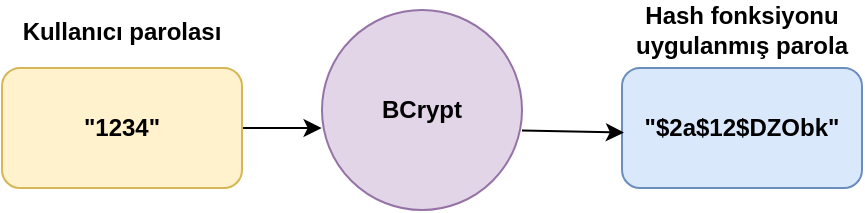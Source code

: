 <mxfile version="21.2.9" type="device">
  <diagram name="Sayfa -1" id="P2G3-NsJYTs9bJU3xhpn">
    <mxGraphModel dx="175" dy="92" grid="1" gridSize="10" guides="1" tooltips="1" connect="1" arrows="1" fold="1" page="1" pageScale="1" pageWidth="827" pageHeight="1169" math="0" shadow="0">
      <root>
        <mxCell id="0" />
        <mxCell id="1" parent="0" />
        <mxCell id="xpo2y4l-4NO9ecdlenUU-10" style="edgeStyle=orthogonalEdgeStyle;rounded=0;orthogonalLoop=1;jettySize=auto;html=1;entryX=-0.002;entryY=0.59;entryDx=0;entryDy=0;entryPerimeter=0;" edge="1" parent="1" source="xpo2y4l-4NO9ecdlenUU-1" target="xpo2y4l-4NO9ecdlenUU-5">
          <mxGeometry relative="1" as="geometry" />
        </mxCell>
        <mxCell id="xpo2y4l-4NO9ecdlenUU-1" value="&quot;1234&quot;" style="rounded=1;whiteSpace=wrap;html=1;fillColor=#fff2cc;strokeColor=#d6b656;fontStyle=1" vertex="1" parent="1">
          <mxGeometry x="270" y="199" width="120" height="60" as="geometry" />
        </mxCell>
        <mxCell id="xpo2y4l-4NO9ecdlenUU-4" value="&quot;$2a$12$DZObk&quot;" style="rounded=1;whiteSpace=wrap;html=1;fillColor=#dae8fc;strokeColor=#6c8ebf;fontStyle=1" vertex="1" parent="1">
          <mxGeometry x="580" y="199" width="120" height="60" as="geometry" />
        </mxCell>
        <mxCell id="xpo2y4l-4NO9ecdlenUU-5" value="BCrypt" style="ellipse;whiteSpace=wrap;html=1;aspect=fixed;fillColor=#e1d5e7;strokeColor=#9673a6;fontStyle=1" vertex="1" parent="1">
          <mxGeometry x="430" y="170" width="100" height="100" as="geometry" />
        </mxCell>
        <mxCell id="xpo2y4l-4NO9ecdlenUU-6" value="Kullanıcı parolası" style="text;html=1;strokeColor=none;fillColor=none;align=center;verticalAlign=middle;whiteSpace=wrap;rounded=0;fontStyle=1" vertex="1" parent="1">
          <mxGeometry x="275" y="166" width="110" height="30" as="geometry" />
        </mxCell>
        <mxCell id="xpo2y4l-4NO9ecdlenUU-7" value="Hash fonksiyonu uygulanmış parola" style="text;html=1;strokeColor=none;fillColor=none;align=center;verticalAlign=middle;whiteSpace=wrap;rounded=0;fontStyle=1" vertex="1" parent="1">
          <mxGeometry x="585" y="165" width="110" height="30" as="geometry" />
        </mxCell>
        <mxCell id="xpo2y4l-4NO9ecdlenUU-11" style="edgeStyle=orthogonalEdgeStyle;rounded=0;orthogonalLoop=1;jettySize=auto;html=1;entryX=0.008;entryY=0.538;entryDx=0;entryDy=0;entryPerimeter=0;" edge="1" parent="1" target="xpo2y4l-4NO9ecdlenUU-4">
          <mxGeometry relative="1" as="geometry">
            <mxPoint x="530" y="230.24" as="sourcePoint" />
            <mxPoint x="600" y="229.24" as="targetPoint" />
          </mxGeometry>
        </mxCell>
      </root>
    </mxGraphModel>
  </diagram>
</mxfile>

